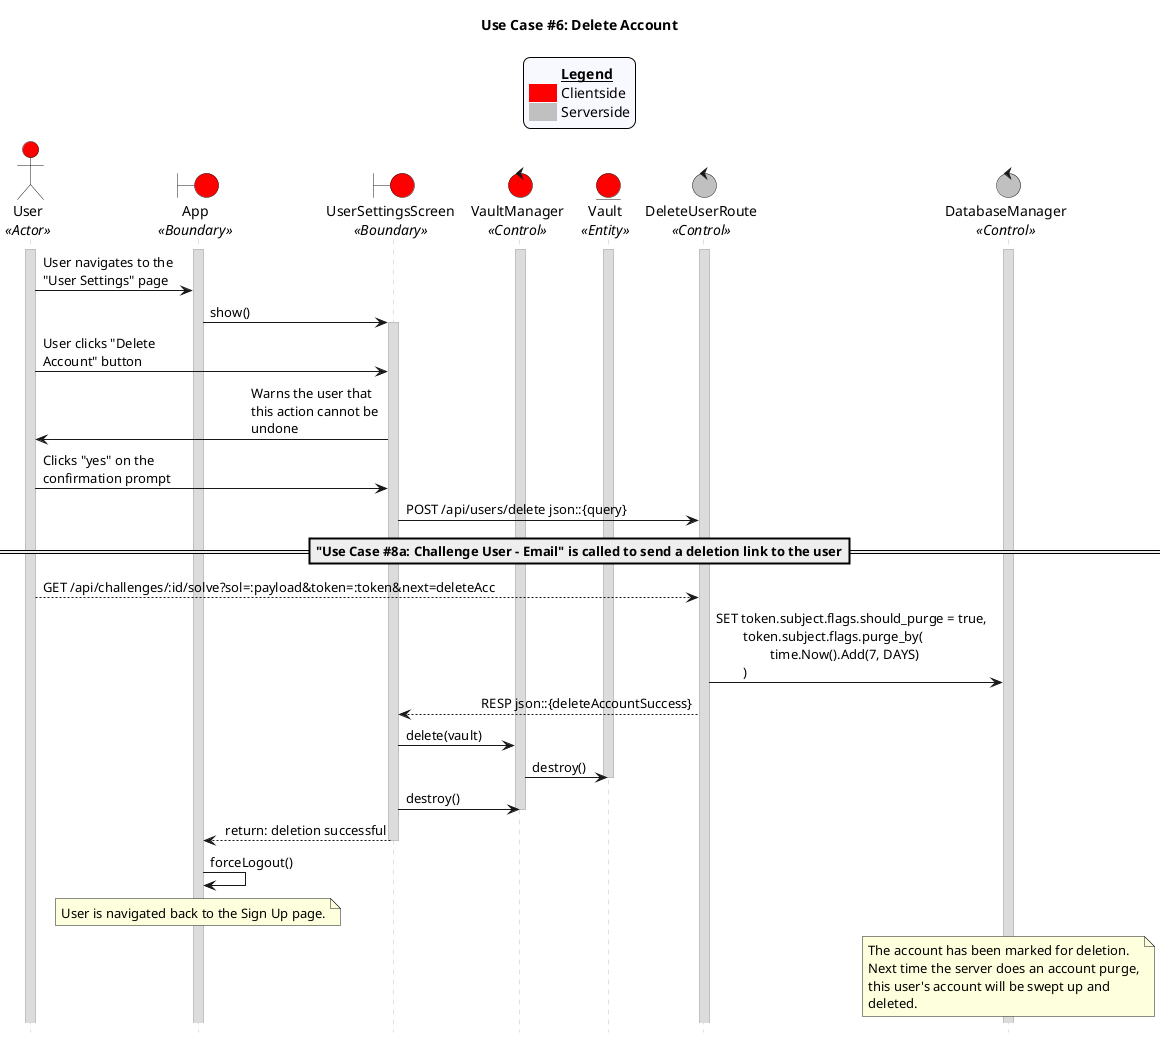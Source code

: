 @startuml uc06
title "Use Case #6: Delete Account"

'Styling goes here
hide footbox
skinparam stereotypePosition bottom
skinparam sequenceMessageAlign direction
skinparam sequence {
	LifeLineBorderColor #Silver
	LifeLineBackgroundColor #Gainsboro
}

'Add a legend plus styling
skinparam legend {
	backgroundColor #GhostWhite
	entrySeparator #GhostWhite
}

legend top
	<#GhostWhite,#GhostWhite>|	|= __Legend__ |
	|<#red> | Clientside|
	|<#silver> | Serverside|
endlegend

'Setup the objects
actor User as u <<Actor>> #red
boundary App as a <<Boundary>> #red
boundary UserSettingsScreen as uss <<Boundary>> #red
control VaultManager as vm <<Control>> #red
entity Vault as v <<Entity>> #red
control DeleteUserRoute as dur <<Control>> #silver
control DatabaseManager as db <<Control>> #silver

'Setup persistent objects here
activate u
activate a
activate vm
activate v
activate dur
activate db

'--- FLOW OF CONTROL STARTS HERE ---
'User navigates to the "User Settings" page.
u -> a: User navigates to the \n"User Settings" page
a -> uss: show()
activate uss

'User clicks "Delete Account" button.
u -> uss: User clicks "Delete \nAccount" button
uss -> u: Warns the user that \nthis action cannot be \nundone
u -> uss: Clicks "yes" on the \nconfirmation prompt

'Users device sends a deletion request to the server.
uss -> dur: POST /api/users/delete json::{query}

'Server challenges user to verify the authenticity of the user.
'Server sends an email containing a link to confirm account deletion.
=="Use Case #8a: Challenge User - Email" is called to send a deletion link to the user==

'User receives the email and clicks the link to finish the process of deleting account
u --> dur: GET /api/challenges/:id/solve?sol=:payload&token=:token&next=deleteAcc

'Database manager marks the account for deletion and sends the user a notification via email
dur -> db: SET token.subject.flags.should_purge = true,\n\ttoken.subject.flags.purge_by(\n\t\ttime.Now().Add(7, DAYS)\n\t)

'Do cleanup serverside.
dur --> uss: RESP json::{deleteAccountSuccess}
uss -> vm: delete(vault)
vm -> v: destroy()
deactivate v
uss -> vm: destroy()
deactivate vm
uss --> a: return: deletion successful

'User is navigated to the “Sign Up” page.
deactivate uss
a -> a: forceLogout()

'Cleanup
note over a
	User is navigated back to the Sign Up page.
end note

note over db
	The account has been marked for deletion.
	Next time the server does an account purge,
	this user's account will be swept up and 
	deleted.
end note
'--- FLOW OF CONTROL ENDS HERE   ---

@enduml